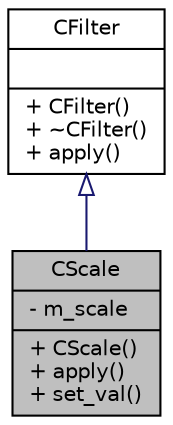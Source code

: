 digraph "CScale"
{
 // LATEX_PDF_SIZE
  edge [fontname="Helvetica",fontsize="10",labelfontname="Helvetica",labelfontsize="10"];
  node [fontname="Helvetica",fontsize="10",shape=record];
  Node1 [label="{CScale\n|- m_scale\l|+ CScale()\l+ apply()\l+ set_val()\l}",height=0.2,width=0.4,color="black", fillcolor="grey75", style="filled", fontcolor="black",tooltip=" "];
  Node2 -> Node1 [dir="back",color="midnightblue",fontsize="10",style="solid",arrowtail="onormal"];
  Node2 [label="{CFilter\n||+ CFilter()\l+ ~CFilter()\l+ apply()\l}",height=0.2,width=0.4,color="black", fillcolor="white", style="filled",URL="$classCFilter.html",tooltip=" "];
}
